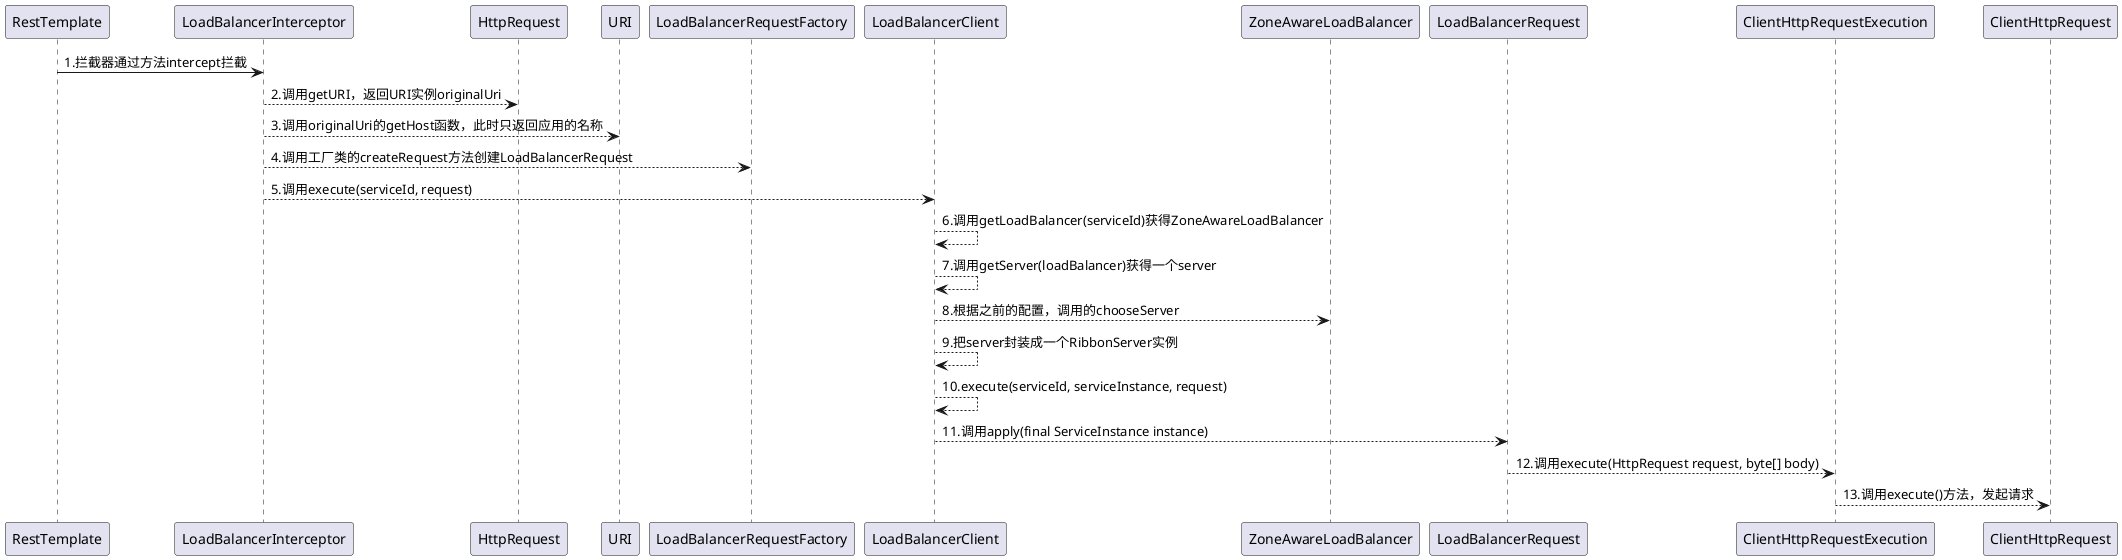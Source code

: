@startuml
RestTemplate -> LoadBalancerInterceptor: 1.拦截器通过方法intercept拦截
LoadBalancerInterceptor --> HttpRequest: 2.调用getURI，返回URI实例originalUri
LoadBalancerInterceptor --> URI: 3.调用originalUri的getHost函数，此时只返回应用的名称
LoadBalancerInterceptor --> LoadBalancerRequestFactory:4.调用工厂类的createRequest方法创建LoadBalancerRequest
LoadBalancerInterceptor --> LoadBalancerClient:5.调用execute(serviceId, request)
LoadBalancerClient --> LoadBalancerClient:6.调用getLoadBalancer(serviceId)获得ZoneAwareLoadBalancer
LoadBalancerClient --> LoadBalancerClient:7.调用getServer(loadBalancer)获得一个server
LoadBalancerClient --> ZoneAwareLoadBalancer:8.根据之前的配置，调用的chooseServer
LoadBalancerClient --> LoadBalancerClient:9.把server封装成一个RibbonServer实例
LoadBalancerClient --> LoadBalancerClient:10.execute(serviceId, serviceInstance, request)
LoadBalancerClient --> LoadBalancerRequest:11.调用apply(final ServiceInstance instance)
LoadBalancerRequest --> ClientHttpRequestExecution:12.调用execute(HttpRequest request, byte[] body)
ClientHttpRequestExecution --> ClientHttpRequest:13.调用execute()方法，发起请求
@enduml